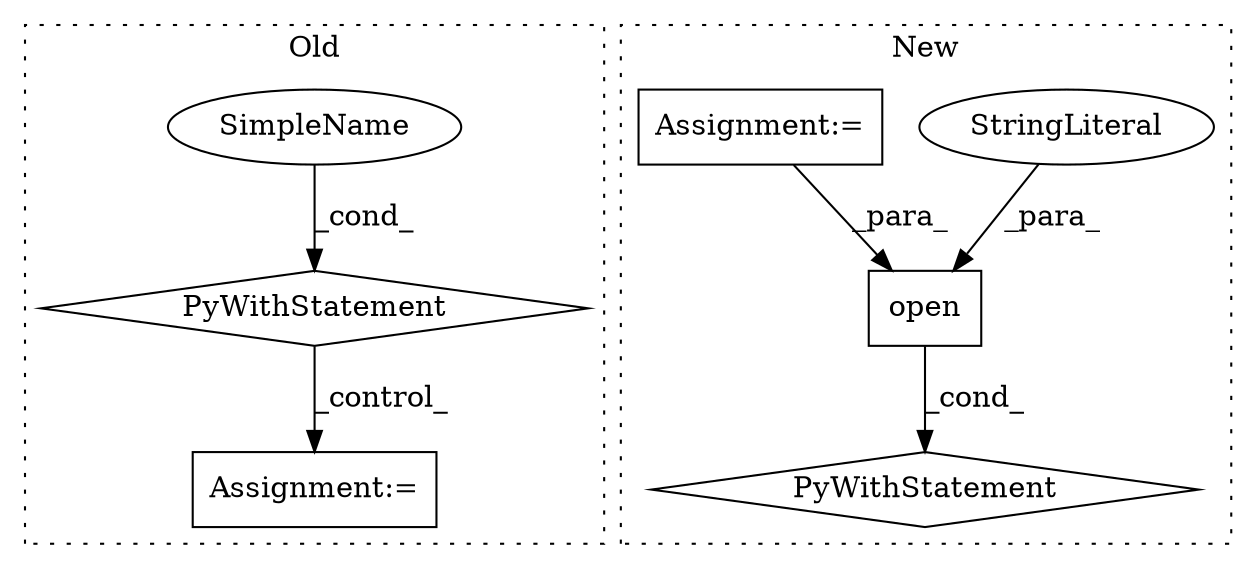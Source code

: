 digraph G {
subgraph cluster0 {
1 [label="PyWithStatement" a="104" s="2593,2632" l="10,2" shape="diamond"];
6 [label="SimpleName" a="42" s="" l="" shape="ellipse"];
7 [label="Assignment:=" a="7" s="2692" l="1" shape="box"];
label = "Old";
style="dotted";
}
subgraph cluster1 {
2 [label="open" a="32" s="2720,2747" l="5,1" shape="box"];
3 [label="StringLiteral" a="45" s="2744" l="3" shape="ellipse"];
4 [label="PyWithStatement" a="104" s="2710,2748" l="10,2" shape="diamond"];
5 [label="Assignment:=" a="7" s="1997" l="2" shape="box"];
label = "New";
style="dotted";
}
1 -> 7 [label="_control_"];
2 -> 4 [label="_cond_"];
3 -> 2 [label="_para_"];
5 -> 2 [label="_para_"];
6 -> 1 [label="_cond_"];
}
